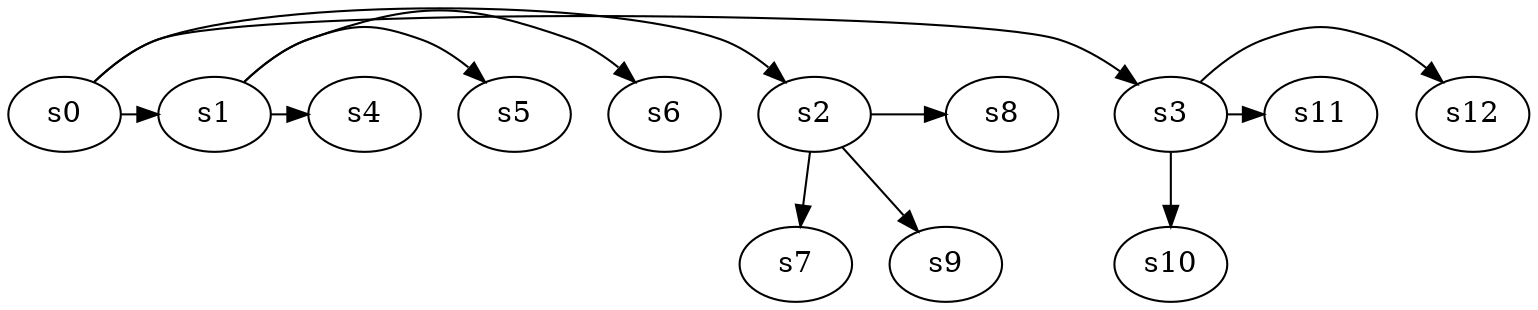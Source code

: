digraph game_0237_branch_3_3 {
    s0 [name="s0", player=0, target=1];
    s1 [name="s1", player=0];
    s2 [name="s2", player=0];
    s3 [name="s3", player=0];
    s4 [name="s4", player=0];
    s5 [name="s5", player=1];
    s6 [name="s6", player=1, target=1];
    s7 [name="s7", player=1];
    s8 [name="s8", player=1];
    s9 [name="s9", player=0, target=1];
    s10 [name="s10", player=0];
    s11 [name="s11", player=1, target=1];
    s12 [name="s12", player=0];

    s0 -> s1 [constraint="!(time % 3 == 0)"];
    s0 -> s2 [constraint="time == 8 || time == 9"];
    s0 -> s3 [constraint="time % 5 == 4"];
    s1 -> s4 [constraint="time % 4 == 2"];
    s1 -> s5 [constraint="!(time % 5 == 0)"];
    s1 -> s6 [constraint="time == 9"];
    s2 -> s7;
    s2 -> s8 [constraint="time == 9"];
    s2 -> s9;
    s3 -> s10;
    s3 -> s11 [constraint="time == 14"];
    s3 -> s12 [constraint="time % 4 == 3"];
}
